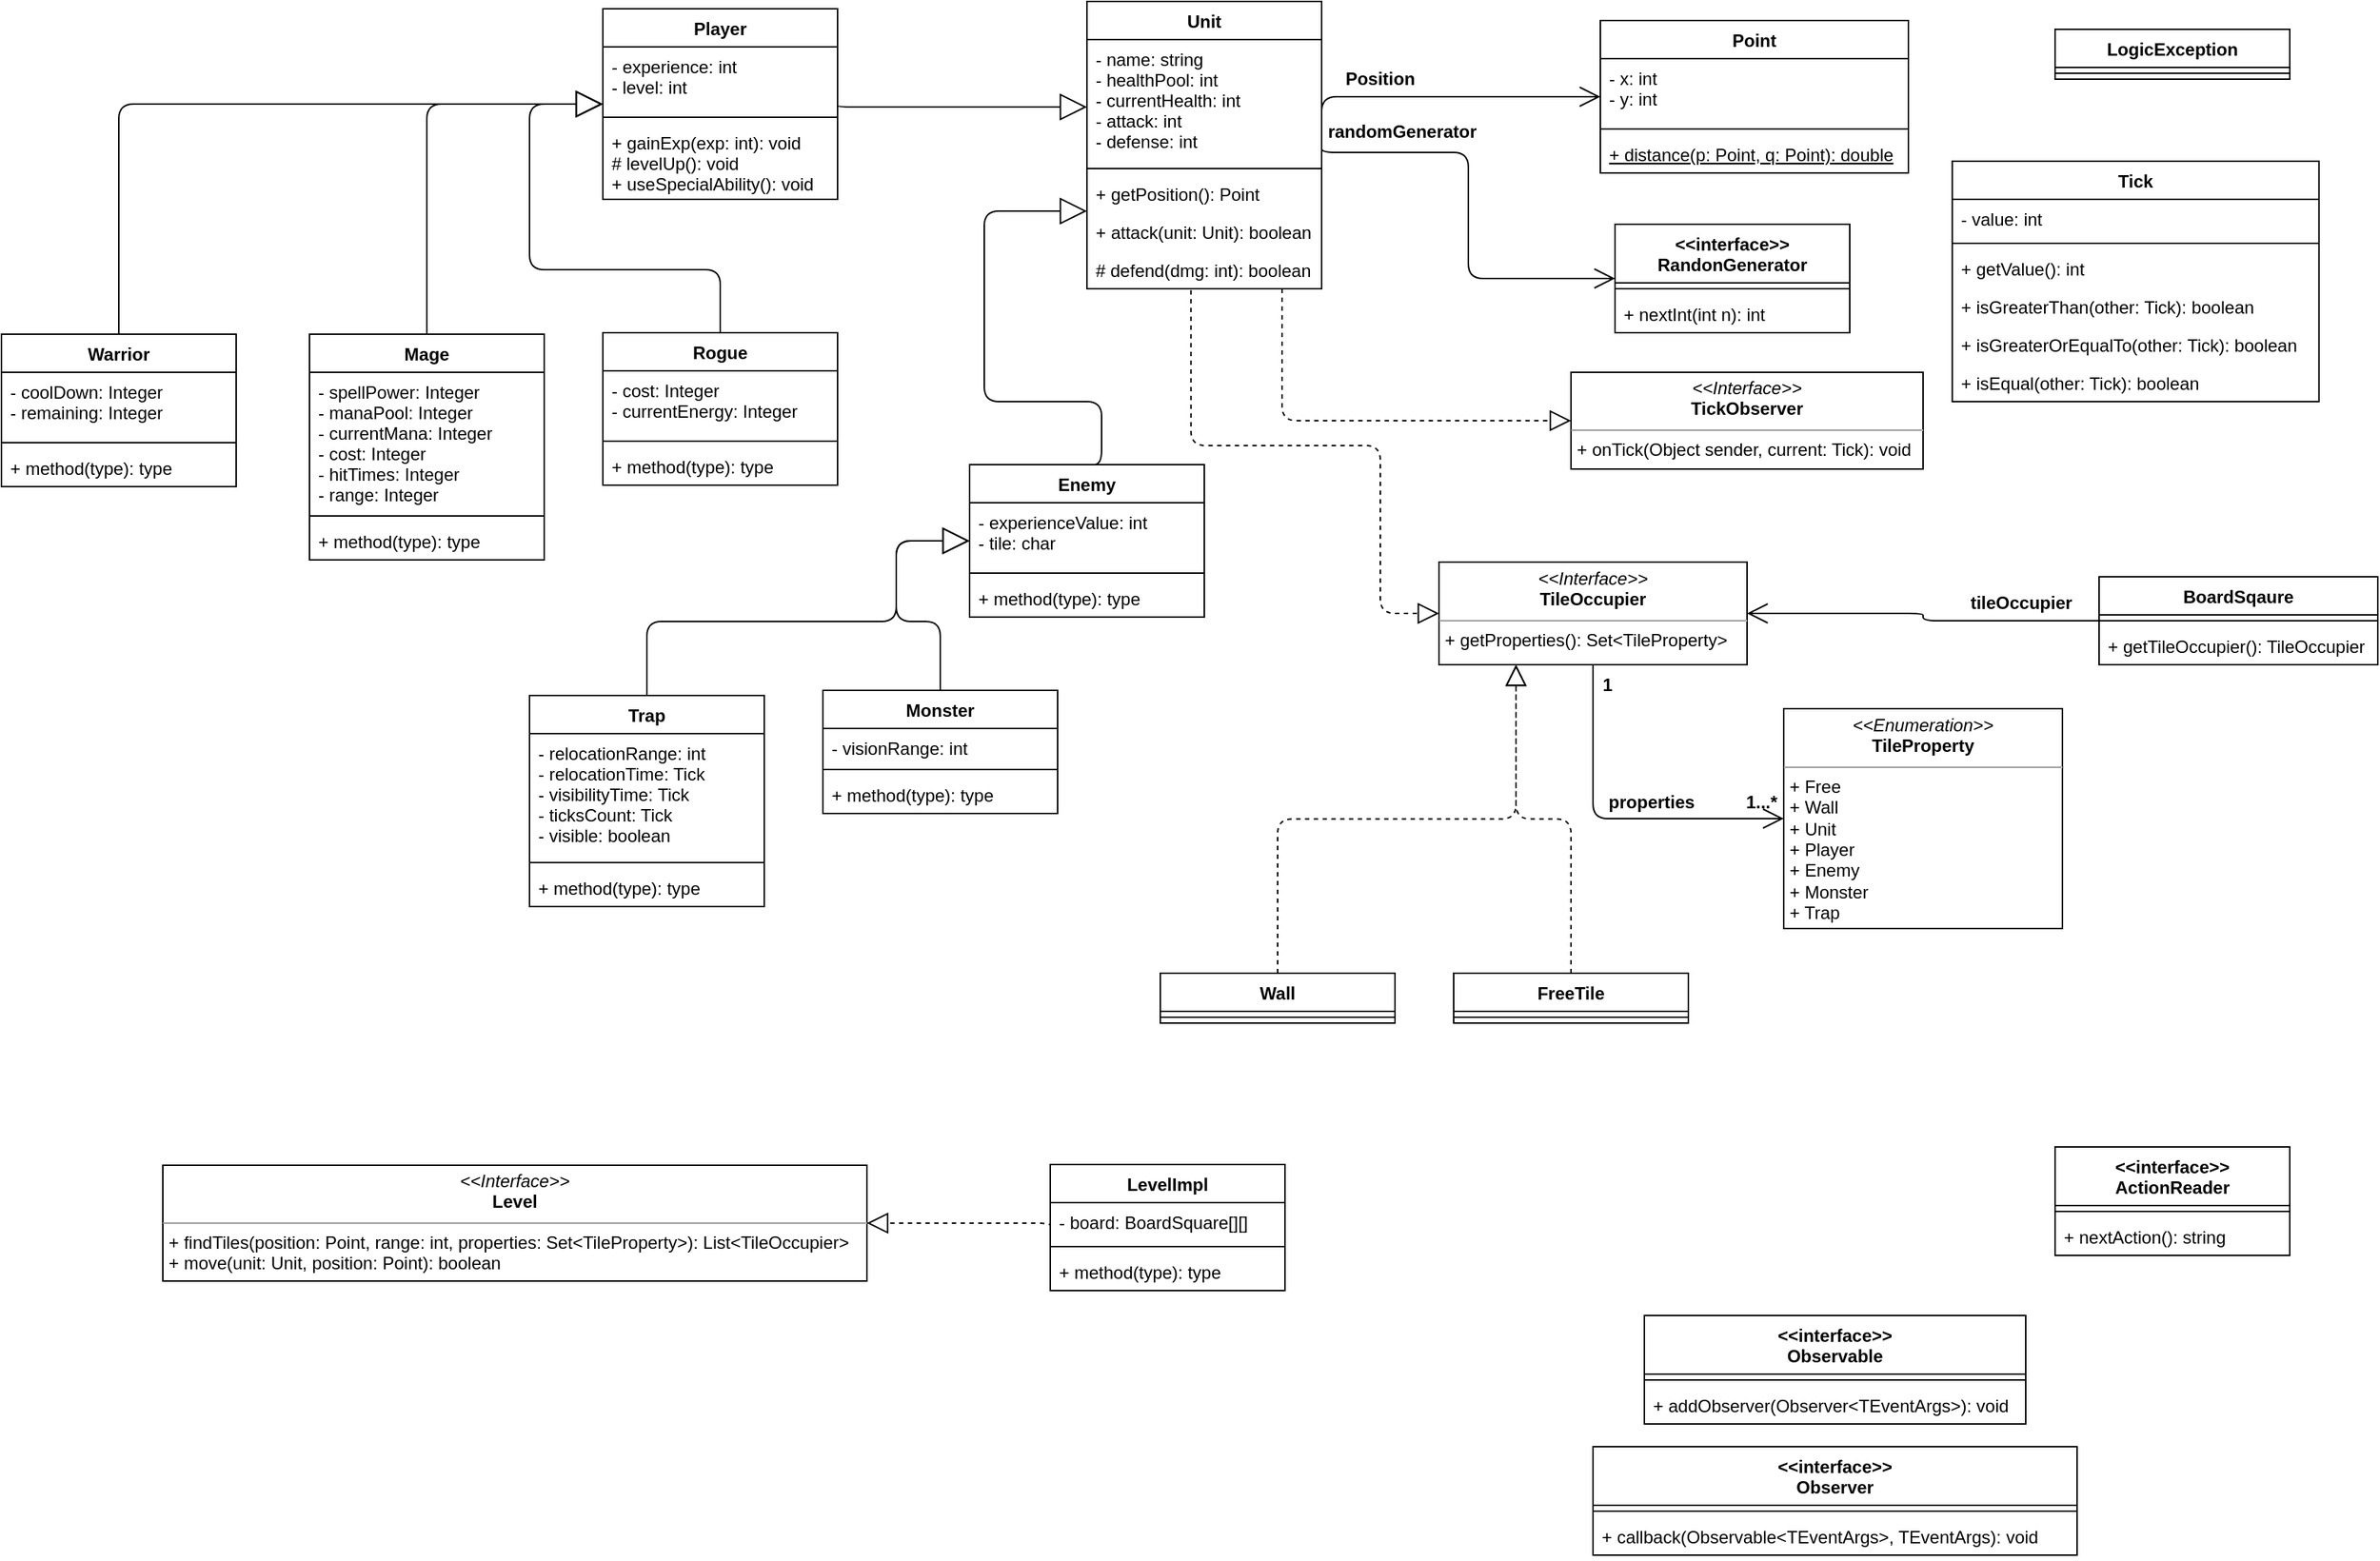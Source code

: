 <mxfile version="10.6.7" type="device"><diagram id="iCFrL1C1Wzxt1T6aI5Oe" name="Page-1"><mxGraphModel dx="842" dy="418" grid="1" gridSize="10" guides="1" tooltips="1" connect="1" arrows="1" fold="1" page="1" pageScale="1" pageWidth="1654" pageHeight="1169" math="0" shadow="0"><root><mxCell id="0"/><mxCell id="1" parent="0"/><mxCell id="L_ck3ojYHSM4vewzUMP9-1" value="Player" style="swimlane;fontStyle=1;align=center;verticalAlign=top;childLayout=stackLayout;horizontal=1;startSize=26;horizontalStack=0;resizeParent=1;resizeParentMax=0;resizeLast=0;collapsible=1;marginBottom=0;" parent="1" vertex="1"><mxGeometry x="470" y="32" width="160" height="130" as="geometry"/></mxCell><mxCell id="L_ck3ojYHSM4vewzUMP9-2" value="- experience: int&#10;- level: int&#10;" style="text;strokeColor=none;fillColor=none;align=left;verticalAlign=top;spacingLeft=4;spacingRight=4;overflow=hidden;rotatable=0;points=[[0,0.5],[1,0.5]];portConstraint=eastwest;" parent="L_ck3ojYHSM4vewzUMP9-1" vertex="1"><mxGeometry y="26" width="160" height="44" as="geometry"/></mxCell><mxCell id="L_ck3ojYHSM4vewzUMP9-3" value="" style="line;strokeWidth=1;fillColor=none;align=left;verticalAlign=middle;spacingTop=-1;spacingLeft=3;spacingRight=3;rotatable=0;labelPosition=right;points=[];portConstraint=eastwest;" parent="L_ck3ojYHSM4vewzUMP9-1" vertex="1"><mxGeometry y="70" width="160" height="8" as="geometry"/></mxCell><mxCell id="L_ck3ojYHSM4vewzUMP9-4" value="+ gainExp(exp: int): void&#10;# levelUp(): void&#10;+ useSpecialAbility(): void&#10;" style="text;strokeColor=none;fillColor=none;align=left;verticalAlign=top;spacingLeft=4;spacingRight=4;overflow=hidden;rotatable=0;points=[[0,0.5],[1,0.5]];portConstraint=eastwest;" parent="L_ck3ojYHSM4vewzUMP9-1" vertex="1"><mxGeometry y="78" width="160" height="52" as="geometry"/></mxCell><mxCell id="L_ck3ojYHSM4vewzUMP9-5" value="Rogue" style="swimlane;fontStyle=1;align=center;verticalAlign=top;childLayout=stackLayout;horizontal=1;startSize=26;horizontalStack=0;resizeParent=1;resizeParentMax=0;resizeLast=0;collapsible=1;marginBottom=0;" parent="1" vertex="1"><mxGeometry x="470" y="253" width="160" height="104" as="geometry"/></mxCell><mxCell id="L_ck3ojYHSM4vewzUMP9-6" value="- cost: Integer&#10;- currentEnergy: Integer&#10;" style="text;strokeColor=none;fillColor=none;align=left;verticalAlign=top;spacingLeft=4;spacingRight=4;overflow=hidden;rotatable=0;points=[[0,0.5],[1,0.5]];portConstraint=eastwest;" parent="L_ck3ojYHSM4vewzUMP9-5" vertex="1"><mxGeometry y="26" width="160" height="44" as="geometry"/></mxCell><mxCell id="L_ck3ojYHSM4vewzUMP9-7" value="" style="line;strokeWidth=1;fillColor=none;align=left;verticalAlign=middle;spacingTop=-1;spacingLeft=3;spacingRight=3;rotatable=0;labelPosition=right;points=[];portConstraint=eastwest;" parent="L_ck3ojYHSM4vewzUMP9-5" vertex="1"><mxGeometry y="70" width="160" height="8" as="geometry"/></mxCell><mxCell id="L_ck3ojYHSM4vewzUMP9-8" value="+ method(type): type" style="text;strokeColor=none;fillColor=none;align=left;verticalAlign=top;spacingLeft=4;spacingRight=4;overflow=hidden;rotatable=0;points=[[0,0.5],[1,0.5]];portConstraint=eastwest;" parent="L_ck3ojYHSM4vewzUMP9-5" vertex="1"><mxGeometry y="78" width="160" height="26" as="geometry"/></mxCell><mxCell id="L_ck3ojYHSM4vewzUMP9-9" value="Mage" style="swimlane;fontStyle=1;align=center;verticalAlign=top;childLayout=stackLayout;horizontal=1;startSize=26;horizontalStack=0;resizeParent=1;resizeParentMax=0;resizeLast=0;collapsible=1;marginBottom=0;" parent="1" vertex="1"><mxGeometry x="270" y="254" width="160" height="154" as="geometry"/></mxCell><mxCell id="L_ck3ojYHSM4vewzUMP9-10" value="- spellPower: Integer&#10;- manaPool: Integer&#10;- currentMana: Integer&#10;- cost: Integer&#10;- hitTimes: Integer&#10;- range: Integer&#10;" style="text;strokeColor=none;fillColor=none;align=left;verticalAlign=top;spacingLeft=4;spacingRight=4;overflow=hidden;rotatable=0;points=[[0,0.5],[1,0.5]];portConstraint=eastwest;" parent="L_ck3ojYHSM4vewzUMP9-9" vertex="1"><mxGeometry y="26" width="160" height="94" as="geometry"/></mxCell><mxCell id="L_ck3ojYHSM4vewzUMP9-11" value="" style="line;strokeWidth=1;fillColor=none;align=left;verticalAlign=middle;spacingTop=-1;spacingLeft=3;spacingRight=3;rotatable=0;labelPosition=right;points=[];portConstraint=eastwest;" parent="L_ck3ojYHSM4vewzUMP9-9" vertex="1"><mxGeometry y="120" width="160" height="8" as="geometry"/></mxCell><mxCell id="L_ck3ojYHSM4vewzUMP9-12" value="+ method(type): type" style="text;strokeColor=none;fillColor=none;align=left;verticalAlign=top;spacingLeft=4;spacingRight=4;overflow=hidden;rotatable=0;points=[[0,0.5],[1,0.5]];portConstraint=eastwest;" parent="L_ck3ojYHSM4vewzUMP9-9" vertex="1"><mxGeometry y="128" width="160" height="26" as="geometry"/></mxCell><mxCell id="L_ck3ojYHSM4vewzUMP9-13" value="Warrior" style="swimlane;fontStyle=1;align=center;verticalAlign=top;childLayout=stackLayout;horizontal=1;startSize=26;horizontalStack=0;resizeParent=1;resizeParentMax=0;resizeLast=0;collapsible=1;marginBottom=0;" parent="1" vertex="1"><mxGeometry x="60" y="254" width="160" height="104" as="geometry"/></mxCell><mxCell id="L_ck3ojYHSM4vewzUMP9-14" value="- coolDown: Integer&#10;- remaining: Integer&#10;" style="text;strokeColor=none;fillColor=none;align=left;verticalAlign=top;spacingLeft=4;spacingRight=4;overflow=hidden;rotatable=0;points=[[0,0.5],[1,0.5]];portConstraint=eastwest;" parent="L_ck3ojYHSM4vewzUMP9-13" vertex="1"><mxGeometry y="26" width="160" height="44" as="geometry"/></mxCell><mxCell id="L_ck3ojYHSM4vewzUMP9-15" value="" style="line;strokeWidth=1;fillColor=none;align=left;verticalAlign=middle;spacingTop=-1;spacingLeft=3;spacingRight=3;rotatable=0;labelPosition=right;points=[];portConstraint=eastwest;" parent="L_ck3ojYHSM4vewzUMP9-13" vertex="1"><mxGeometry y="70" width="160" height="8" as="geometry"/></mxCell><mxCell id="L_ck3ojYHSM4vewzUMP9-16" value="+ method(type): type" style="text;strokeColor=none;fillColor=none;align=left;verticalAlign=top;spacingLeft=4;spacingRight=4;overflow=hidden;rotatable=0;points=[[0,0.5],[1,0.5]];portConstraint=eastwest;" parent="L_ck3ojYHSM4vewzUMP9-13" vertex="1"><mxGeometry y="78" width="160" height="26" as="geometry"/></mxCell><mxCell id="L_ck3ojYHSM4vewzUMP9-25" value="Enemy" style="swimlane;fontStyle=1;align=center;verticalAlign=top;childLayout=stackLayout;horizontal=1;startSize=26;horizontalStack=0;resizeParent=1;resizeParentMax=0;resizeLast=0;collapsible=1;marginBottom=0;" parent="1" vertex="1"><mxGeometry x="720" y="343" width="160" height="104" as="geometry"/></mxCell><mxCell id="L_ck3ojYHSM4vewzUMP9-26" value="- experienceValue: int&#10;- tile: char&#10;" style="text;strokeColor=none;fillColor=none;align=left;verticalAlign=top;spacingLeft=4;spacingRight=4;overflow=hidden;rotatable=0;points=[[0,0.5],[1,0.5]];portConstraint=eastwest;" parent="L_ck3ojYHSM4vewzUMP9-25" vertex="1"><mxGeometry y="26" width="160" height="44" as="geometry"/></mxCell><mxCell id="L_ck3ojYHSM4vewzUMP9-27" value="" style="line;strokeWidth=1;fillColor=none;align=left;verticalAlign=middle;spacingTop=-1;spacingLeft=3;spacingRight=3;rotatable=0;labelPosition=right;points=[];portConstraint=eastwest;" parent="L_ck3ojYHSM4vewzUMP9-25" vertex="1"><mxGeometry y="70" width="160" height="8" as="geometry"/></mxCell><mxCell id="L_ck3ojYHSM4vewzUMP9-28" value="+ method(type): type" style="text;strokeColor=none;fillColor=none;align=left;verticalAlign=top;spacingLeft=4;spacingRight=4;overflow=hidden;rotatable=0;points=[[0,0.5],[1,0.5]];portConstraint=eastwest;" parent="L_ck3ojYHSM4vewzUMP9-25" vertex="1"><mxGeometry y="78" width="160" height="26" as="geometry"/></mxCell><mxCell id="L_ck3ojYHSM4vewzUMP9-29" value="Trap" style="swimlane;fontStyle=1;align=center;verticalAlign=top;childLayout=stackLayout;horizontal=1;startSize=26;horizontalStack=0;resizeParent=1;resizeParentMax=0;resizeLast=0;collapsible=1;marginBottom=0;" parent="1" vertex="1"><mxGeometry x="420" y="500.5" width="160" height="144" as="geometry"/></mxCell><mxCell id="L_ck3ojYHSM4vewzUMP9-30" value="- relocationRange: int&#10;- relocationTime: Tick&#10;- visibilityTime: Tick&#10;- ticksCount: Tick&#10;- visible: boolean" style="text;strokeColor=none;fillColor=none;align=left;verticalAlign=top;spacingLeft=4;spacingRight=4;overflow=hidden;rotatable=0;points=[[0,0.5],[1,0.5]];portConstraint=eastwest;" parent="L_ck3ojYHSM4vewzUMP9-29" vertex="1"><mxGeometry y="26" width="160" height="84" as="geometry"/></mxCell><mxCell id="L_ck3ojYHSM4vewzUMP9-31" value="" style="line;strokeWidth=1;fillColor=none;align=left;verticalAlign=middle;spacingTop=-1;spacingLeft=3;spacingRight=3;rotatable=0;labelPosition=right;points=[];portConstraint=eastwest;" parent="L_ck3ojYHSM4vewzUMP9-29" vertex="1"><mxGeometry y="110" width="160" height="8" as="geometry"/></mxCell><mxCell id="L_ck3ojYHSM4vewzUMP9-32" value="+ method(type): type" style="text;strokeColor=none;fillColor=none;align=left;verticalAlign=top;spacingLeft=4;spacingRight=4;overflow=hidden;rotatable=0;points=[[0,0.5],[1,0.5]];portConstraint=eastwest;" parent="L_ck3ojYHSM4vewzUMP9-29" vertex="1"><mxGeometry y="118" width="160" height="26" as="geometry"/></mxCell><mxCell id="L_ck3ojYHSM4vewzUMP9-33" value="Monster" style="swimlane;fontStyle=1;align=center;verticalAlign=top;childLayout=stackLayout;horizontal=1;startSize=26;horizontalStack=0;resizeParent=1;resizeParentMax=0;resizeLast=0;collapsible=1;marginBottom=0;" parent="1" vertex="1"><mxGeometry x="620" y="497" width="160" height="84" as="geometry"/></mxCell><mxCell id="L_ck3ojYHSM4vewzUMP9-34" value="- visionRange: int&#10;" style="text;strokeColor=none;fillColor=none;align=left;verticalAlign=top;spacingLeft=4;spacingRight=4;overflow=hidden;rotatable=0;points=[[0,0.5],[1,0.5]];portConstraint=eastwest;" parent="L_ck3ojYHSM4vewzUMP9-33" vertex="1"><mxGeometry y="26" width="160" height="24" as="geometry"/></mxCell><mxCell id="L_ck3ojYHSM4vewzUMP9-35" value="" style="line;strokeWidth=1;fillColor=none;align=left;verticalAlign=middle;spacingTop=-1;spacingLeft=3;spacingRight=3;rotatable=0;labelPosition=right;points=[];portConstraint=eastwest;" parent="L_ck3ojYHSM4vewzUMP9-33" vertex="1"><mxGeometry y="50" width="160" height="8" as="geometry"/></mxCell><mxCell id="L_ck3ojYHSM4vewzUMP9-36" value="+ method(type): type" style="text;strokeColor=none;fillColor=none;align=left;verticalAlign=top;spacingLeft=4;spacingRight=4;overflow=hidden;rotatable=0;points=[[0,0.5],[1,0.5]];portConstraint=eastwest;" parent="L_ck3ojYHSM4vewzUMP9-33" vertex="1"><mxGeometry y="58" width="160" height="26" as="geometry"/></mxCell><mxCell id="L_ck3ojYHSM4vewzUMP9-37" value="Unit" style="swimlane;fontStyle=1;align=center;verticalAlign=top;childLayout=stackLayout;horizontal=1;startSize=26;horizontalStack=0;resizeParent=1;resizeParentMax=0;resizeLast=0;collapsible=1;marginBottom=0;" parent="1" vertex="1"><mxGeometry x="800" y="27" width="160" height="196" as="geometry"/></mxCell><mxCell id="L_ck3ojYHSM4vewzUMP9-38" value="- name: string&#10;- healthPool: int&#10;- currentHealth: int&#10;- attack: int&#10;- defense: int&#10;" style="text;strokeColor=none;fillColor=none;align=left;verticalAlign=top;spacingLeft=4;spacingRight=4;overflow=hidden;rotatable=0;points=[[0,0.5],[1,0.5]];portConstraint=eastwest;" parent="L_ck3ojYHSM4vewzUMP9-37" vertex="1"><mxGeometry y="26" width="160" height="84" as="geometry"/></mxCell><mxCell id="L_ck3ojYHSM4vewzUMP9-39" value="" style="line;strokeWidth=1;fillColor=none;align=left;verticalAlign=middle;spacingTop=-1;spacingLeft=3;spacingRight=3;rotatable=0;labelPosition=right;points=[];portConstraint=eastwest;" parent="L_ck3ojYHSM4vewzUMP9-37" vertex="1"><mxGeometry y="110" width="160" height="8" as="geometry"/></mxCell><mxCell id="kSLWOauG2g6fapPsKJv9-48" value="+ getPosition(): Point" style="text;strokeColor=none;fillColor=none;align=left;verticalAlign=top;spacingLeft=4;spacingRight=4;overflow=hidden;rotatable=0;points=[[0,0.5],[1,0.5]];portConstraint=eastwest;" parent="L_ck3ojYHSM4vewzUMP9-37" vertex="1"><mxGeometry y="118" width="160" height="26" as="geometry"/></mxCell><mxCell id="L_ck3ojYHSM4vewzUMP9-40" value="+ attack(unit: Unit): boolean" style="text;strokeColor=none;fillColor=none;align=left;verticalAlign=top;spacingLeft=4;spacingRight=4;overflow=hidden;rotatable=0;points=[[0,0.5],[1,0.5]];portConstraint=eastwest;" parent="L_ck3ojYHSM4vewzUMP9-37" vertex="1"><mxGeometry y="144" width="160" height="26" as="geometry"/></mxCell><mxCell id="kSLWOauG2g6fapPsKJv9-49" value="# defend(dmg: int): boolean" style="text;strokeColor=none;fillColor=none;align=left;verticalAlign=top;spacingLeft=4;spacingRight=4;overflow=hidden;rotatable=0;points=[[0,0.5],[1,0.5]];portConstraint=eastwest;" parent="L_ck3ojYHSM4vewzUMP9-37" vertex="1"><mxGeometry y="170" width="160" height="26" as="geometry"/></mxCell><mxCell id="L_ck3ojYHSM4vewzUMP9-41" value="Tick" style="swimlane;fontStyle=1;align=center;verticalAlign=top;childLayout=stackLayout;horizontal=1;startSize=26;horizontalStack=0;resizeParent=1;resizeParentMax=0;resizeLast=0;collapsible=1;marginBottom=0;" parent="1" vertex="1"><mxGeometry x="1389.9" y="136" width="250" height="164" as="geometry"/></mxCell><mxCell id="L_ck3ojYHSM4vewzUMP9-42" value="- value: int" style="text;strokeColor=none;fillColor=none;align=left;verticalAlign=top;spacingLeft=4;spacingRight=4;overflow=hidden;rotatable=0;points=[[0,0.5],[1,0.5]];portConstraint=eastwest;" parent="L_ck3ojYHSM4vewzUMP9-41" vertex="1"><mxGeometry y="26" width="250" height="26" as="geometry"/></mxCell><mxCell id="L_ck3ojYHSM4vewzUMP9-43" value="" style="line;strokeWidth=1;fillColor=none;align=left;verticalAlign=middle;spacingTop=-1;spacingLeft=3;spacingRight=3;rotatable=0;labelPosition=right;points=[];portConstraint=eastwest;" parent="L_ck3ojYHSM4vewzUMP9-41" vertex="1"><mxGeometry y="52" width="250" height="8" as="geometry"/></mxCell><mxCell id="L_ck3ojYHSM4vewzUMP9-44" value="+ getValue(): int" style="text;strokeColor=none;fillColor=none;align=left;verticalAlign=top;spacingLeft=4;spacingRight=4;overflow=hidden;rotatable=0;points=[[0,0.5],[1,0.5]];portConstraint=eastwest;" parent="L_ck3ojYHSM4vewzUMP9-41" vertex="1"><mxGeometry y="60" width="250" height="26" as="geometry"/></mxCell><mxCell id="kSLWOauG2g6fapPsKJv9-45" value="+ isGreaterThan(other: Tick): boolean&#10;" style="text;strokeColor=none;fillColor=none;align=left;verticalAlign=top;spacingLeft=4;spacingRight=4;overflow=hidden;rotatable=0;points=[[0,0.5],[1,0.5]];portConstraint=eastwest;" parent="L_ck3ojYHSM4vewzUMP9-41" vertex="1"><mxGeometry y="86" width="250" height="26" as="geometry"/></mxCell><mxCell id="kSLWOauG2g6fapPsKJv9-43" value="+ isGreaterOrEqualTo(other: Tick): boolean&#10;" style="text;strokeColor=none;fillColor=none;align=left;verticalAlign=top;spacingLeft=4;spacingRight=4;overflow=hidden;rotatable=0;points=[[0,0.5],[1,0.5]];portConstraint=eastwest;" parent="L_ck3ojYHSM4vewzUMP9-41" vertex="1"><mxGeometry y="112" width="250" height="26" as="geometry"/></mxCell><mxCell id="kSLWOauG2g6fapPsKJv9-44" value="+ isEqual(other: Tick): boolean&#10;" style="text;strokeColor=none;fillColor=none;align=left;verticalAlign=top;spacingLeft=4;spacingRight=4;overflow=hidden;rotatable=0;points=[[0,0.5],[1,0.5]];portConstraint=eastwest;" parent="L_ck3ojYHSM4vewzUMP9-41" vertex="1"><mxGeometry y="138" width="250" height="26" as="geometry"/></mxCell><mxCell id="L_ck3ojYHSM4vewzUMP9-45" value="Point" style="swimlane;fontStyle=1;align=center;verticalAlign=top;childLayout=stackLayout;horizontal=1;startSize=26;horizontalStack=0;resizeParent=1;resizeParentMax=0;resizeLast=0;collapsible=1;marginBottom=0;" parent="1" vertex="1"><mxGeometry x="1150" y="40" width="210" height="104" as="geometry"/></mxCell><mxCell id="L_ck3ojYHSM4vewzUMP9-46" value="- x: int&#10;- y: int&#10;" style="text;strokeColor=none;fillColor=none;align=left;verticalAlign=top;spacingLeft=4;spacingRight=4;overflow=hidden;rotatable=0;points=[[0,0.5],[1,0.5]];portConstraint=eastwest;" parent="L_ck3ojYHSM4vewzUMP9-45" vertex="1"><mxGeometry y="26" width="210" height="44" as="geometry"/></mxCell><mxCell id="L_ck3ojYHSM4vewzUMP9-47" value="" style="line;strokeWidth=1;fillColor=none;align=left;verticalAlign=middle;spacingTop=-1;spacingLeft=3;spacingRight=3;rotatable=0;labelPosition=right;points=[];portConstraint=eastwest;" parent="L_ck3ojYHSM4vewzUMP9-45" vertex="1"><mxGeometry y="70" width="210" height="8" as="geometry"/></mxCell><mxCell id="L_ck3ojYHSM4vewzUMP9-48" value="+ distance(p: Point, q: Point): double&#10;" style="text;strokeColor=none;fillColor=none;align=left;verticalAlign=top;spacingLeft=4;spacingRight=4;overflow=hidden;rotatable=0;points=[[0,0.5],[1,0.5]];portConstraint=eastwest;fontStyle=4" parent="L_ck3ojYHSM4vewzUMP9-45" vertex="1"><mxGeometry y="78" width="210" height="26" as="geometry"/></mxCell><mxCell id="L_ck3ojYHSM4vewzUMP9-52" value="&lt;&lt;interface&gt;&gt;&#10;ActionReader" style="swimlane;fontStyle=1;align=center;verticalAlign=top;childLayout=stackLayout;horizontal=1;startSize=40;horizontalStack=0;resizeParent=1;resizeParentMax=0;resizeLast=0;collapsible=1;marginBottom=0;" parent="1" vertex="1"><mxGeometry x="1460" y="808.5" width="160" height="74" as="geometry"/></mxCell><mxCell id="L_ck3ojYHSM4vewzUMP9-54" value="" style="line;strokeWidth=1;fillColor=none;align=left;verticalAlign=middle;spacingTop=-1;spacingLeft=3;spacingRight=3;rotatable=0;labelPosition=right;points=[];portConstraint=eastwest;" parent="L_ck3ojYHSM4vewzUMP9-52" vertex="1"><mxGeometry y="40" width="160" height="8" as="geometry"/></mxCell><mxCell id="L_ck3ojYHSM4vewzUMP9-55" value="+ nextAction(): string" style="text;strokeColor=none;fillColor=none;align=left;verticalAlign=top;spacingLeft=4;spacingRight=4;overflow=hidden;rotatable=0;points=[[0,0.5],[1,0.5]];portConstraint=eastwest;" parent="L_ck3ojYHSM4vewzUMP9-52" vertex="1"><mxGeometry y="48" width="160" height="26" as="geometry"/></mxCell><mxCell id="L_ck3ojYHSM4vewzUMP9-56" value="&lt;&lt;interface&gt;&gt;&#10;Observable" style="swimlane;fontStyle=1;align=center;verticalAlign=top;childLayout=stackLayout;horizontal=1;startSize=40;horizontalStack=0;resizeParent=1;resizeParentMax=0;resizeLast=0;collapsible=1;marginBottom=0;" parent="1" vertex="1"><mxGeometry x="1180" y="923.5" width="260" height="74" as="geometry"/></mxCell><mxCell id="L_ck3ojYHSM4vewzUMP9-58" value="" style="line;strokeWidth=1;fillColor=none;align=left;verticalAlign=middle;spacingTop=-1;spacingLeft=3;spacingRight=3;rotatable=0;labelPosition=right;points=[];portConstraint=eastwest;" parent="L_ck3ojYHSM4vewzUMP9-56" vertex="1"><mxGeometry y="40" width="260" height="8" as="geometry"/></mxCell><mxCell id="L_ck3ojYHSM4vewzUMP9-59" value="+ addObserver(Observer&lt;TEventArgs&gt;): void" style="text;strokeColor=none;fillColor=none;align=left;verticalAlign=top;spacingLeft=4;spacingRight=4;overflow=hidden;rotatable=0;points=[[0,0.5],[1,0.5]];portConstraint=eastwest;" parent="L_ck3ojYHSM4vewzUMP9-56" vertex="1"><mxGeometry y="48" width="260" height="26" as="geometry"/></mxCell><mxCell id="L_ck3ojYHSM4vewzUMP9-60" value="&lt;&lt;interface&gt;&gt;&#10;Observer" style="swimlane;fontStyle=1;align=center;verticalAlign=top;childLayout=stackLayout;horizontal=1;startSize=40;horizontalStack=0;resizeParent=1;resizeParentMax=0;resizeLast=0;collapsible=1;marginBottom=0;" parent="1" vertex="1"><mxGeometry x="1145" y="1013" width="330" height="74" as="geometry"/></mxCell><mxCell id="L_ck3ojYHSM4vewzUMP9-62" value="" style="line;strokeWidth=1;fillColor=none;align=left;verticalAlign=middle;spacingTop=-1;spacingLeft=3;spacingRight=3;rotatable=0;labelPosition=right;points=[];portConstraint=eastwest;" parent="L_ck3ojYHSM4vewzUMP9-60" vertex="1"><mxGeometry y="40" width="330" height="8" as="geometry"/></mxCell><mxCell id="L_ck3ojYHSM4vewzUMP9-63" value="+ callback(Observable&lt;TEventArgs&gt;, TEventArgs): void" style="text;strokeColor=none;fillColor=none;align=left;verticalAlign=top;spacingLeft=4;spacingRight=4;overflow=hidden;rotatable=0;points=[[0,0.5],[1,0.5]];portConstraint=eastwest;" parent="L_ck3ojYHSM4vewzUMP9-60" vertex="1"><mxGeometry y="48" width="330" height="26" as="geometry"/></mxCell><mxCell id="L_ck3ojYHSM4vewzUMP9-64" value="&lt;&lt;interface&gt;&gt;&#10;RandonGenerator" style="swimlane;fontStyle=1;align=center;verticalAlign=top;childLayout=stackLayout;horizontal=1;startSize=40;horizontalStack=0;resizeParent=1;resizeParentMax=0;resizeLast=0;collapsible=1;marginBottom=0;" parent="1" vertex="1"><mxGeometry x="1160" y="179" width="160" height="74" as="geometry"/></mxCell><mxCell id="L_ck3ojYHSM4vewzUMP9-66" value="" style="line;strokeWidth=1;fillColor=none;align=left;verticalAlign=middle;spacingTop=-1;spacingLeft=3;spacingRight=3;rotatable=0;labelPosition=right;points=[];portConstraint=eastwest;" parent="L_ck3ojYHSM4vewzUMP9-64" vertex="1"><mxGeometry y="40" width="160" height="8" as="geometry"/></mxCell><mxCell id="L_ck3ojYHSM4vewzUMP9-67" value="+ nextInt(int n): int" style="text;strokeColor=none;fillColor=none;align=left;verticalAlign=top;spacingLeft=4;spacingRight=4;overflow=hidden;rotatable=0;points=[[0,0.5],[1,0.5]];portConstraint=eastwest;" parent="L_ck3ojYHSM4vewzUMP9-64" vertex="1"><mxGeometry y="48" width="160" height="26" as="geometry"/></mxCell><mxCell id="kSLWOauG2g6fapPsKJv9-2" value="Position" style="text;align=center;fontStyle=1;verticalAlign=middle;spacingLeft=3;spacingRight=3;strokeColor=none;rotatable=0;points=[[0,0.5],[1,0.5]];portConstraint=eastwest;" parent="1" vertex="1"><mxGeometry x="960" y="66" width="80" height="26" as="geometry"/></mxCell><mxCell id="kSLWOauG2g6fapPsKJv9-4" value="randomGenerator" style="text;align=center;fontStyle=1;verticalAlign=middle;spacingLeft=3;spacingRight=3;strokeColor=none;rotatable=0;points=[[0,0.5],[1,0.5]];portConstraint=eastwest;" parent="1" vertex="1"><mxGeometry x="960" y="102" width="110" height="26" as="geometry"/></mxCell><mxCell id="kSLWOauG2g6fapPsKJv9-6" value="&lt;p style=&quot;margin: 0px ; margin-top: 4px ; text-align: center&quot;&gt;&lt;i&gt;&amp;lt;&amp;lt;Interface&amp;gt;&amp;gt;&lt;/i&gt;&lt;br&gt;&lt;b&gt;TickObserver&lt;/b&gt;&lt;/p&gt;&lt;hr size=&quot;1&quot;&gt;&lt;p style=&quot;margin: 0px ; margin-left: 4px&quot;&gt;+ onTick(Object sender, current: Tick): void&lt;/p&gt;" style="verticalAlign=top;align=left;overflow=fill;fontSize=12;fontFamily=Helvetica;html=1;" parent="1" vertex="1"><mxGeometry x="1130" y="280" width="240" height="66" as="geometry"/></mxCell><mxCell id="kSLWOauG2g6fapPsKJv9-7" value="LogicException" style="swimlane;fontStyle=1;align=center;verticalAlign=top;childLayout=stackLayout;horizontal=1;startSize=26;horizontalStack=0;resizeParent=1;resizeParentMax=0;resizeLast=0;collapsible=1;marginBottom=0;" parent="1" vertex="1"><mxGeometry x="1460" y="46" width="160" height="34" as="geometry"/></mxCell><mxCell id="kSLWOauG2g6fapPsKJv9-9" value="" style="line;strokeWidth=1;fillColor=none;align=left;verticalAlign=middle;spacingTop=-1;spacingLeft=3;spacingRight=3;rotatable=0;labelPosition=right;points=[];portConstraint=eastwest;" parent="kSLWOauG2g6fapPsKJv9-7" vertex="1"><mxGeometry y="26" width="160" height="8" as="geometry"/></mxCell><mxCell id="kSLWOauG2g6fapPsKJv9-24" value="" style="endArrow=open;endFill=1;endSize=12;html=1;exitX=1;exitY=0.5;exitDx=0;exitDy=0;entryX=0;entryY=0.5;entryDx=0;entryDy=0;edgeStyle=orthogonalEdgeStyle;" parent="1" source="L_ck3ojYHSM4vewzUMP9-37" target="L_ck3ojYHSM4vewzUMP9-45" edge="1"><mxGeometry width="160" relative="1" as="geometry"><mxPoint x="1010" y="100" as="sourcePoint"/><mxPoint x="1140" y="100" as="targetPoint"/><Array as="points"><mxPoint x="960" y="92"/></Array></mxGeometry></mxCell><mxCell id="kSLWOauG2g6fapPsKJv9-25" value="" style="endArrow=open;endFill=1;endSize=12;html=1;exitX=1;exitY=0.5;exitDx=0;exitDy=0;entryX=0;entryY=0.5;entryDx=0;entryDy=0;edgeStyle=orthogonalEdgeStyle;" parent="1" source="L_ck3ojYHSM4vewzUMP9-37" target="L_ck3ojYHSM4vewzUMP9-64" edge="1"><mxGeometry width="160" relative="1" as="geometry"><mxPoint x="1010" y="140" as="sourcePoint"/><mxPoint x="1170" y="140" as="targetPoint"/><Array as="points"><mxPoint x="960" y="130"/><mxPoint x="1060" y="130"/><mxPoint x="1060" y="216"/></Array></mxGeometry></mxCell><mxCell id="kSLWOauG2g6fapPsKJv9-28" value="" style="endArrow=block;endSize=16;endFill=0;html=1;exitX=1;exitY=0.5;exitDx=0;exitDy=0;edgeStyle=orthogonalEdgeStyle;" parent="1" source="L_ck3ojYHSM4vewzUMP9-1" edge="1"><mxGeometry width="160" relative="1" as="geometry"><mxPoint x="660" y="118" as="sourcePoint"/><mxPoint x="800" y="99" as="targetPoint"/><Array as="points"><mxPoint x="630" y="99"/></Array></mxGeometry></mxCell><mxCell id="kSLWOauG2g6fapPsKJv9-34" value="" style="endArrow=block;endSize=16;endFill=0;html=1;entryX=0;entryY=0.5;entryDx=0;entryDy=0;exitX=0.5;exitY=0;exitDx=0;exitDy=0;edgeStyle=orthogonalEdgeStyle;" parent="1" source="L_ck3ojYHSM4vewzUMP9-13" target="L_ck3ojYHSM4vewzUMP9-1" edge="1"><mxGeometry width="160" relative="1" as="geometry"><mxPoint x="290" y="170" as="sourcePoint"/><mxPoint x="450" y="170" as="targetPoint"/></mxGeometry></mxCell><mxCell id="kSLWOauG2g6fapPsKJv9-35" value="" style="endArrow=block;endSize=16;endFill=0;html=1;entryX=0;entryY=0.5;entryDx=0;entryDy=0;exitX=0.5;exitY=0;exitDx=0;exitDy=0;edgeStyle=orthogonalEdgeStyle;" parent="1" source="L_ck3ojYHSM4vewzUMP9-9" target="L_ck3ojYHSM4vewzUMP9-1" edge="1"><mxGeometry x="0.021" y="10" width="160" relative="1" as="geometry"><mxPoint x="230" y="200" as="sourcePoint"/><mxPoint x="390" y="200" as="targetPoint"/><mxPoint as="offset"/></mxGeometry></mxCell><mxCell id="kSLWOauG2g6fapPsKJv9-36" value="" style="endArrow=block;endSize=16;endFill=0;html=1;entryX=0;entryY=0.5;entryDx=0;entryDy=0;exitX=0.5;exitY=0;exitDx=0;exitDy=0;edgeStyle=orthogonalEdgeStyle;" parent="1" source="L_ck3ojYHSM4vewzUMP9-5" target="L_ck3ojYHSM4vewzUMP9-1" edge="1"><mxGeometry width="160" relative="1" as="geometry"><mxPoint x="380" y="210" as="sourcePoint"/><mxPoint x="540" y="210" as="targetPoint"/><Array as="points"><mxPoint x="550" y="210"/><mxPoint x="420" y="210"/><mxPoint x="420" y="97"/></Array></mxGeometry></mxCell><mxCell id="kSLWOauG2g6fapPsKJv9-37" value="" style="endArrow=block;endSize=16;endFill=0;html=1;exitX=0.5;exitY=0;exitDx=0;exitDy=0;edgeStyle=orthogonalEdgeStyle;" parent="1" source="L_ck3ojYHSM4vewzUMP9-25" edge="1"><mxGeometry width="160" relative="1" as="geometry"><mxPoint x="650" y="430" as="sourcePoint"/><mxPoint x="800" y="170" as="targetPoint"/><Array as="points"><mxPoint x="810" y="343"/><mxPoint x="810" y="300"/><mxPoint x="730" y="300"/><mxPoint x="730" y="170"/><mxPoint x="800" y="170"/></Array></mxGeometry></mxCell><mxCell id="kSLWOauG2g6fapPsKJv9-38" value="" style="endArrow=block;endSize=16;endFill=0;html=1;entryX=0;entryY=0.5;entryDx=0;entryDy=0;exitX=0.5;exitY=0;exitDx=0;exitDy=0;edgeStyle=orthogonalEdgeStyle;" parent="1" source="L_ck3ojYHSM4vewzUMP9-29" target="L_ck3ojYHSM4vewzUMP9-25" edge="1"><mxGeometry width="160" relative="1" as="geometry"><mxPoint x="490" y="617" as="sourcePoint"/><mxPoint x="650" y="617" as="targetPoint"/><Array as="points"><mxPoint x="500" y="450"/><mxPoint x="670" y="450"/><mxPoint x="670" y="395"/></Array></mxGeometry></mxCell><mxCell id="kSLWOauG2g6fapPsKJv9-39" value="" style="endArrow=block;endSize=16;endFill=0;html=1;entryX=0;entryY=0.5;entryDx=0;entryDy=0;exitX=0.5;exitY=0;exitDx=0;exitDy=0;edgeStyle=orthogonalEdgeStyle;" parent="1" source="L_ck3ojYHSM4vewzUMP9-33" target="L_ck3ojYHSM4vewzUMP9-25" edge="1"><mxGeometry width="160" relative="1" as="geometry"><mxPoint x="570" y="657" as="sourcePoint"/><mxPoint x="730" y="657" as="targetPoint"/><Array as="points"><mxPoint x="700" y="450"/><mxPoint x="670" y="450"/><mxPoint x="670" y="395"/></Array></mxGeometry></mxCell><mxCell id="kSLWOauG2g6fapPsKJv9-47" value="" style="endArrow=block;dashed=1;endFill=0;endSize=12;html=1;entryX=0;entryY=0.5;entryDx=0;entryDy=0;edgeStyle=orthogonalEdgeStyle;" parent="1" source="kSLWOauG2g6fapPsKJv9-49" target="kSLWOauG2g6fapPsKJv9-6" edge="1"><mxGeometry width="160" relative="1" as="geometry"><mxPoint x="933" y="230" as="sourcePoint"/><mxPoint x="1150" y="320" as="targetPoint"/><Array as="points"><mxPoint x="933" y="313"/></Array></mxGeometry></mxCell><mxCell id="aiRTyhuSX5cm3T_qfBVd-1" value="LevelImpl" style="swimlane;fontStyle=1;align=center;verticalAlign=top;childLayout=stackLayout;horizontal=1;startSize=26;horizontalStack=0;resizeParent=1;resizeParentMax=0;resizeLast=0;collapsible=1;marginBottom=0;" vertex="1" parent="1"><mxGeometry x="775" y="820.5" width="160" height="86" as="geometry"/></mxCell><mxCell id="aiRTyhuSX5cm3T_qfBVd-2" value="- board: BoardSquare[][]" style="text;strokeColor=none;fillColor=none;align=left;verticalAlign=top;spacingLeft=4;spacingRight=4;overflow=hidden;rotatable=0;points=[[0,0.5],[1,0.5]];portConstraint=eastwest;" vertex="1" parent="aiRTyhuSX5cm3T_qfBVd-1"><mxGeometry y="26" width="160" height="26" as="geometry"/></mxCell><mxCell id="aiRTyhuSX5cm3T_qfBVd-3" value="" style="line;strokeWidth=1;fillColor=none;align=left;verticalAlign=middle;spacingTop=-1;spacingLeft=3;spacingRight=3;rotatable=0;labelPosition=right;points=[];portConstraint=eastwest;" vertex="1" parent="aiRTyhuSX5cm3T_qfBVd-1"><mxGeometry y="52" width="160" height="8" as="geometry"/></mxCell><mxCell id="aiRTyhuSX5cm3T_qfBVd-4" value="+ method(type): type" style="text;strokeColor=none;fillColor=none;align=left;verticalAlign=top;spacingLeft=4;spacingRight=4;overflow=hidden;rotatable=0;points=[[0,0.5],[1,0.5]];portConstraint=eastwest;" vertex="1" parent="aiRTyhuSX5cm3T_qfBVd-1"><mxGeometry y="60" width="160" height="26" as="geometry"/></mxCell><mxCell id="aiRTyhuSX5cm3T_qfBVd-5" value="&lt;p style=&quot;margin: 0px ; margin-top: 4px ; text-align: center&quot;&gt;&lt;i&gt;&amp;lt;&amp;lt;Interface&amp;gt;&amp;gt;&lt;/i&gt;&lt;br&gt;&lt;b&gt;Level&lt;/b&gt;&lt;/p&gt;&lt;hr size=&quot;1&quot;&gt;&lt;p style=&quot;margin: 0px ; margin-left: 4px&quot;&gt;+ findTiles(position: Point, range: int, properties: Set&amp;lt;TileProperty&amp;gt;): List&amp;lt;TileOccupier&amp;gt;&lt;/p&gt;&lt;p style=&quot;margin: 0px ; margin-left: 4px&quot;&gt;+ move(unit: Unit, position: Point): boolean&lt;/p&gt;" style="verticalAlign=top;align=left;overflow=fill;fontSize=12;fontFamily=Helvetica;html=1;" vertex="1" parent="1"><mxGeometry x="170" y="821" width="480" height="79" as="geometry"/></mxCell><mxCell id="aiRTyhuSX5cm3T_qfBVd-11" value="&lt;p style=&quot;margin: 0px ; margin-top: 4px ; text-align: center&quot;&gt;&lt;i&gt;&amp;lt;&amp;lt;Enumeration&amp;gt;&amp;gt;&lt;/i&gt;&lt;br&gt;&lt;b&gt;TileProperty&lt;/b&gt;&lt;/p&gt;&lt;hr size=&quot;1&quot;&gt;&lt;p style=&quot;margin: 0px ; margin-left: 4px&quot;&gt;+ Free&lt;/p&gt;&lt;p style=&quot;margin: 0px ; margin-left: 4px&quot;&gt;+ Wall&lt;/p&gt;&lt;p style=&quot;margin: 0px ; margin-left: 4px&quot;&gt;+ Unit&lt;/p&gt;&lt;p style=&quot;margin: 0px ; margin-left: 4px&quot;&gt;+ Player&lt;/p&gt;&lt;p style=&quot;margin: 0px ; margin-left: 4px&quot;&gt;+ Enemy&lt;/p&gt;&lt;p style=&quot;margin: 0px ; margin-left: 4px&quot;&gt;+ Monster&lt;/p&gt;&lt;p style=&quot;margin: 0px ; margin-left: 4px&quot;&gt;+ Trap&lt;/p&gt;" style="verticalAlign=top;align=left;overflow=fill;fontSize=12;fontFamily=Helvetica;html=1;" vertex="1" parent="1"><mxGeometry x="1275" y="509.5" width="190" height="150" as="geometry"/></mxCell><mxCell id="aiRTyhuSX5cm3T_qfBVd-12" value="&lt;p style=&quot;margin: 0px ; margin-top: 4px ; text-align: center&quot;&gt;&lt;i&gt;&amp;lt;&amp;lt;Interface&amp;gt;&amp;gt;&lt;/i&gt;&lt;br&gt;&lt;b&gt;TileOccupier&lt;/b&gt;&lt;/p&gt;&lt;hr size=&quot;1&quot;&gt;&lt;p style=&quot;margin: 0px ; margin-left: 4px&quot;&gt;+ getProperties(): Set&amp;lt;TileProperty&amp;gt;&lt;/p&gt;" style="verticalAlign=top;align=left;overflow=fill;fontSize=12;fontFamily=Helvetica;html=1;" vertex="1" parent="1"><mxGeometry x="1040" y="409.5" width="210" height="70" as="geometry"/></mxCell><mxCell id="aiRTyhuSX5cm3T_qfBVd-13" value="BoardSqaure" style="swimlane;fontStyle=1;align=center;verticalAlign=top;childLayout=stackLayout;horizontal=1;startSize=26;horizontalStack=0;resizeParent=1;resizeParentMax=0;resizeLast=0;collapsible=1;marginBottom=0;" vertex="1" parent="1"><mxGeometry x="1490" y="419.5" width="190" height="60" as="geometry"/></mxCell><mxCell id="aiRTyhuSX5cm3T_qfBVd-15" value="" style="line;strokeWidth=1;fillColor=none;align=left;verticalAlign=middle;spacingTop=-1;spacingLeft=3;spacingRight=3;rotatable=0;labelPosition=right;points=[];portConstraint=eastwest;" vertex="1" parent="aiRTyhuSX5cm3T_qfBVd-13"><mxGeometry y="26" width="190" height="8" as="geometry"/></mxCell><mxCell id="aiRTyhuSX5cm3T_qfBVd-16" value="+ getTileOccupier(): TileOccupier" style="text;strokeColor=none;fillColor=none;align=left;verticalAlign=top;spacingLeft=4;spacingRight=4;overflow=hidden;rotatable=0;points=[[0,0.5],[1,0.5]];portConstraint=eastwest;" vertex="1" parent="aiRTyhuSX5cm3T_qfBVd-13"><mxGeometry y="34" width="190" height="26" as="geometry"/></mxCell><mxCell id="aiRTyhuSX5cm3T_qfBVd-17" value="" style="endArrow=open;endFill=1;endSize=12;html=1;entryX=1;entryY=0.5;entryDx=0;entryDy=0;exitX=0;exitY=0.5;exitDx=0;exitDy=0;edgeStyle=orthogonalEdgeStyle;" edge="1" parent="1" source="aiRTyhuSX5cm3T_qfBVd-13" target="aiRTyhuSX5cm3T_qfBVd-12"><mxGeometry width="160" relative="1" as="geometry"><mxPoint x="1290" y="449.5" as="sourcePoint"/><mxPoint x="1390" y="449.5" as="targetPoint"/></mxGeometry></mxCell><mxCell id="aiRTyhuSX5cm3T_qfBVd-18" value="tileOccupier" style="text;align=center;fontStyle=1;verticalAlign=middle;spacingLeft=3;spacingRight=3;strokeColor=none;rotatable=0;points=[[0,0.5],[1,0.5]];portConstraint=eastwest;" vertex="1" parent="1"><mxGeometry x="1397" y="423.5" width="80" height="26" as="geometry"/></mxCell><mxCell id="aiRTyhuSX5cm3T_qfBVd-19" value="" style="endArrow=open;endFill=1;endSize=12;html=1;entryX=0;entryY=0.5;entryDx=0;entryDy=0;exitX=0.5;exitY=1;exitDx=0;exitDy=0;edgeStyle=orthogonalEdgeStyle;" edge="1" parent="1" source="aiRTyhuSX5cm3T_qfBVd-12" target="aiRTyhuSX5cm3T_qfBVd-11"><mxGeometry width="160" relative="1" as="geometry"><mxPoint x="1080" y="569.5" as="sourcePoint"/><mxPoint x="1240" y="569.5" as="targetPoint"/></mxGeometry></mxCell><mxCell id="aiRTyhuSX5cm3T_qfBVd-20" value="properties" style="text;align=center;fontStyle=1;verticalAlign=middle;spacingLeft=3;spacingRight=3;strokeColor=none;rotatable=0;points=[[0,0.5],[1,0.5]];portConstraint=eastwest;" vertex="1" parent="1"><mxGeometry x="1145" y="559.5" width="80" height="26" as="geometry"/></mxCell><mxCell id="aiRTyhuSX5cm3T_qfBVd-21" value="1...*" style="text;align=center;fontStyle=1;verticalAlign=middle;spacingLeft=3;spacingRight=3;strokeColor=none;rotatable=0;points=[[0,0.5],[1,0.5]];portConstraint=eastwest;" vertex="1" parent="1"><mxGeometry x="1245" y="559.5" width="30" height="26" as="geometry"/></mxCell><mxCell id="aiRTyhuSX5cm3T_qfBVd-22" value="1" style="text;align=center;fontStyle=1;verticalAlign=middle;spacingLeft=3;spacingRight=3;strokeColor=none;rotatable=0;points=[[0,0.5],[1,0.5]];portConstraint=eastwest;" vertex="1" parent="1"><mxGeometry x="1145" y="479.5" width="20" height="26" as="geometry"/></mxCell><mxCell id="aiRTyhuSX5cm3T_qfBVd-26" value="" style="endArrow=block;dashed=1;endFill=0;endSize=12;html=1;entryX=1;entryY=0.5;entryDx=0;entryDy=0;exitX=0;exitY=0.5;exitDx=0;exitDy=0;edgeStyle=orthogonalEdgeStyle;" edge="1" parent="1" source="aiRTyhuSX5cm3T_qfBVd-1" target="aiRTyhuSX5cm3T_qfBVd-5"><mxGeometry width="160" relative="1" as="geometry"><mxPoint x="850" y="620" as="sourcePoint"/><mxPoint x="1010" y="620" as="targetPoint"/><Array as="points"><mxPoint x="775" y="861"/></Array></mxGeometry></mxCell><mxCell id="aiRTyhuSX5cm3T_qfBVd-31" value="" style="endArrow=block;dashed=1;endFill=0;endSize=12;html=1;exitX=0.443;exitY=1.038;exitDx=0;exitDy=0;exitPerimeter=0;entryX=0;entryY=0.5;entryDx=0;entryDy=0;edgeStyle=orthogonalEdgeStyle;" edge="1" parent="1" source="kSLWOauG2g6fapPsKJv9-49" target="aiRTyhuSX5cm3T_qfBVd-12"><mxGeometry width="160" relative="1" as="geometry"><mxPoint x="860" y="290" as="sourcePoint"/><mxPoint x="1020" y="290" as="targetPoint"/><Array as="points"><mxPoint x="871" y="330"/><mxPoint x="1000" y="330"/><mxPoint x="1000" y="445"/></Array></mxGeometry></mxCell><mxCell id="aiRTyhuSX5cm3T_qfBVd-34" value="Wall" style="swimlane;fontStyle=1;align=center;verticalAlign=top;childLayout=stackLayout;horizontal=1;startSize=26;horizontalStack=0;resizeParent=1;resizeParentMax=0;resizeLast=0;collapsible=1;marginBottom=0;" vertex="1" parent="1"><mxGeometry x="850" y="690" width="160" height="34" as="geometry"/></mxCell><mxCell id="aiRTyhuSX5cm3T_qfBVd-36" value="" style="line;strokeWidth=1;fillColor=none;align=left;verticalAlign=middle;spacingTop=-1;spacingLeft=3;spacingRight=3;rotatable=0;labelPosition=right;points=[];portConstraint=eastwest;" vertex="1" parent="aiRTyhuSX5cm3T_qfBVd-34"><mxGeometry y="26" width="160" height="8" as="geometry"/></mxCell><mxCell id="aiRTyhuSX5cm3T_qfBVd-38" value="FreeTile" style="swimlane;fontStyle=1;align=center;verticalAlign=top;childLayout=stackLayout;horizontal=1;startSize=26;horizontalStack=0;resizeParent=1;resizeParentMax=0;resizeLast=0;collapsible=1;marginBottom=0;" vertex="1" parent="1"><mxGeometry x="1050" y="690" width="160" height="34" as="geometry"/></mxCell><mxCell id="aiRTyhuSX5cm3T_qfBVd-40" value="" style="line;strokeWidth=1;fillColor=none;align=left;verticalAlign=middle;spacingTop=-1;spacingLeft=3;spacingRight=3;rotatable=0;labelPosition=right;points=[];portConstraint=eastwest;" vertex="1" parent="aiRTyhuSX5cm3T_qfBVd-38"><mxGeometry y="26" width="160" height="8" as="geometry"/></mxCell><mxCell id="aiRTyhuSX5cm3T_qfBVd-42" value="" style="endArrow=block;dashed=1;endFill=0;endSize=12;html=1;exitX=0.5;exitY=0;exitDx=0;exitDy=0;entryX=0.25;entryY=1;entryDx=0;entryDy=0;edgeStyle=orthogonalEdgeStyle;" edge="1" parent="1" source="aiRTyhuSX5cm3T_qfBVd-34" target="aiRTyhuSX5cm3T_qfBVd-12"><mxGeometry width="160" relative="1" as="geometry"><mxPoint x="930" y="630" as="sourcePoint"/><mxPoint x="1090" y="630" as="targetPoint"/></mxGeometry></mxCell><mxCell id="aiRTyhuSX5cm3T_qfBVd-43" value="" style="endArrow=block;dashed=1;endFill=0;endSize=12;html=1;entryX=0.25;entryY=1;entryDx=0;entryDy=0;exitX=0.5;exitY=0;exitDx=0;exitDy=0;edgeStyle=orthogonalEdgeStyle;" edge="1" parent="1" source="aiRTyhuSX5cm3T_qfBVd-38" target="aiRTyhuSX5cm3T_qfBVd-12"><mxGeometry width="160" relative="1" as="geometry"><mxPoint x="1050" y="640" as="sourcePoint"/><mxPoint x="1210" y="640" as="targetPoint"/></mxGeometry></mxCell></root></mxGraphModel></diagram></mxfile>